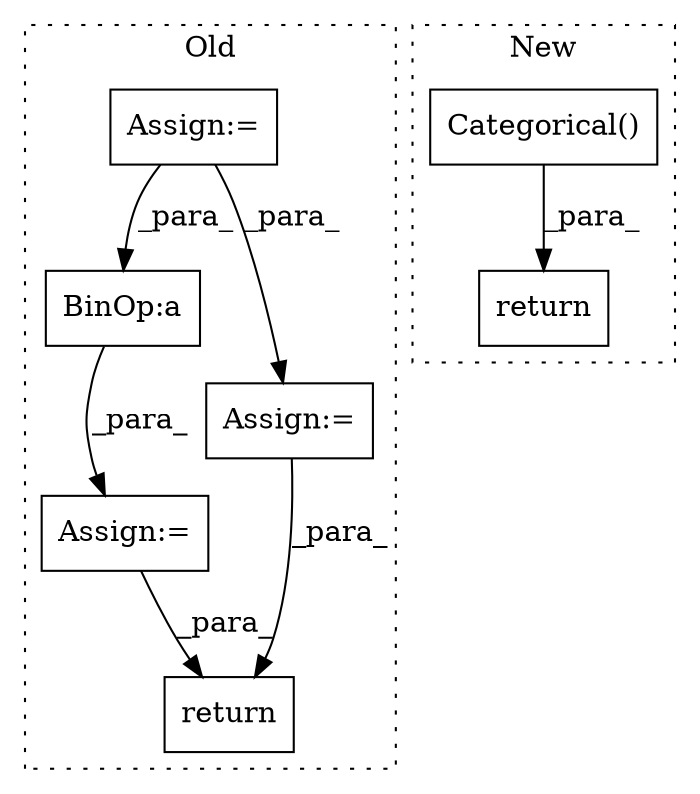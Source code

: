 digraph G {
subgraph cluster0 {
1 [label="return" a="93" s="2719" l="7" shape="box"];
4 [label="BinOp:a" a="82" s="2379" l="3" shape="box"];
5 [label="Assign:=" a="68" s="2153" l="3" shape="box"];
6 [label="Assign:=" a="68" s="2364" l="3" shape="box"];
7 [label="Assign:=" a="68" s="2654" l="3" shape="box"];
label = "Old";
style="dotted";
}
subgraph cluster1 {
2 [label="Categorical()" a="75" s="1720,1742" l="15,38" shape="box"];
3 [label="return" a="93" s="1944" l="7" shape="box"];
label = "New";
style="dotted";
}
2 -> 3 [label="_para_"];
4 -> 6 [label="_para_"];
5 -> 7 [label="_para_"];
5 -> 4 [label="_para_"];
6 -> 1 [label="_para_"];
7 -> 1 [label="_para_"];
}